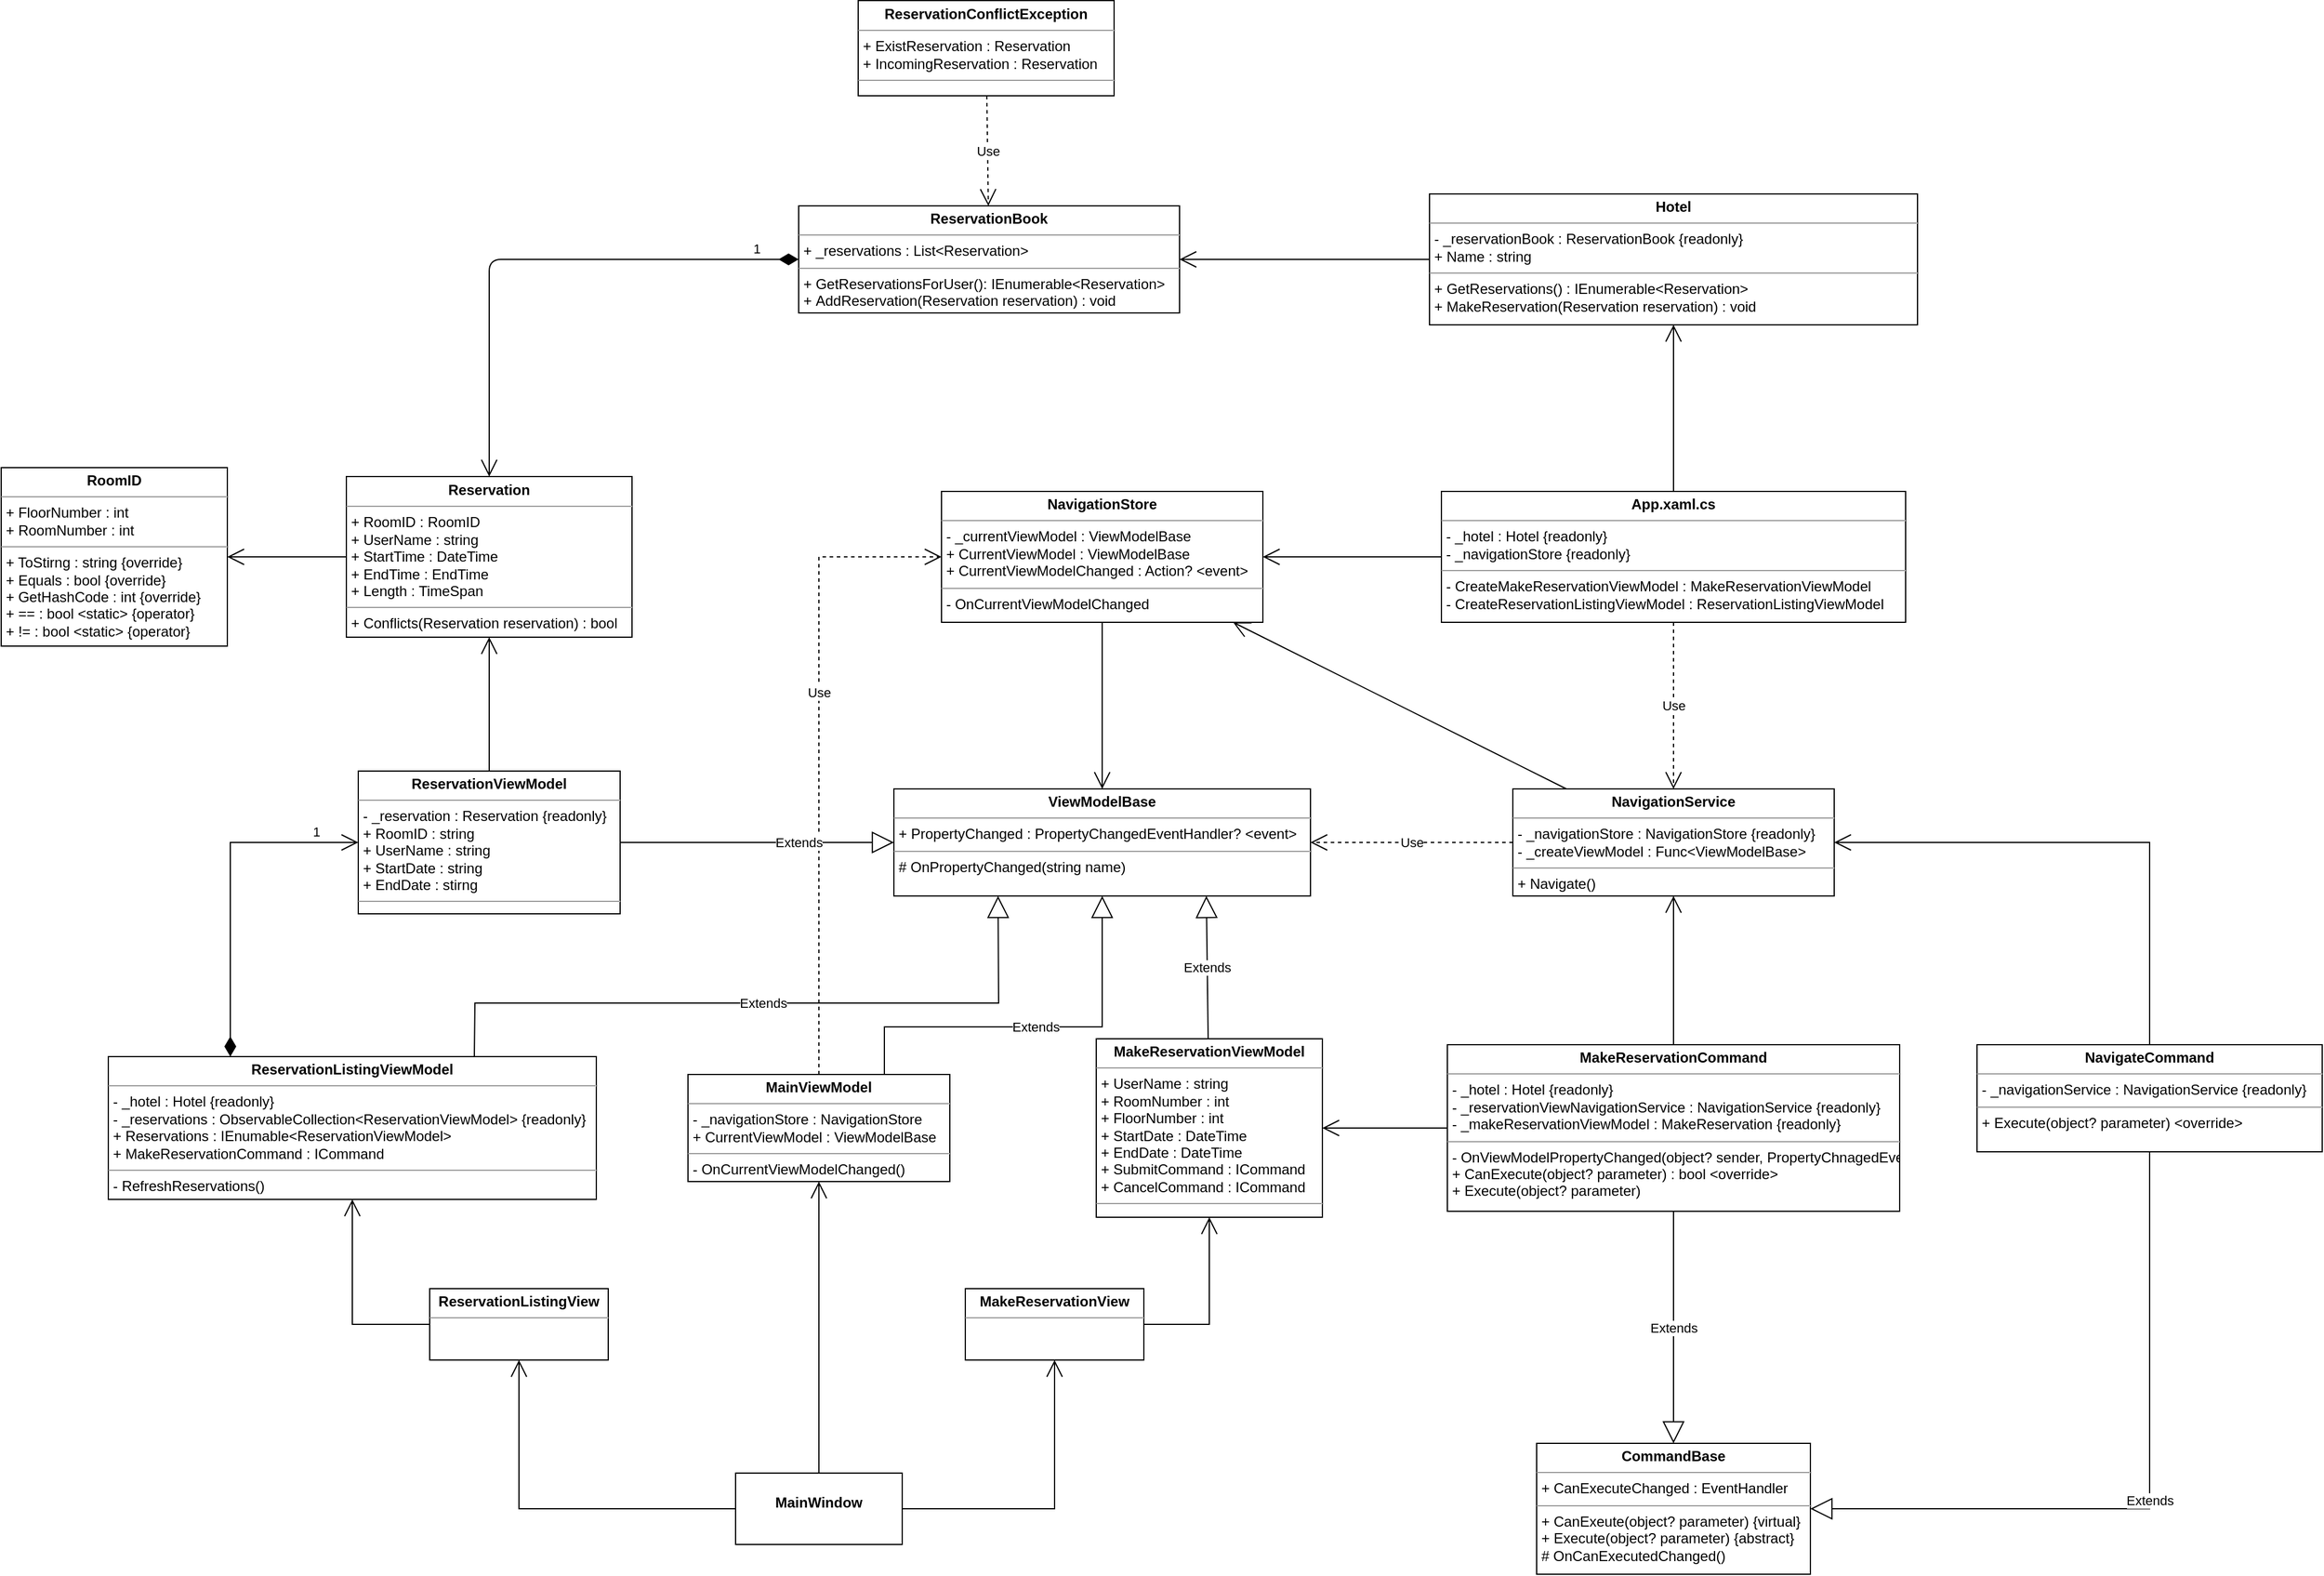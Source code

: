 <mxfile version="16.5.3" type="github">
  <diagram id="sOSbBrS7TzUkVfi462fL" name="Page-1">
    <mxGraphModel dx="3008" dy="831" grid="1" gridSize="10" guides="1" tooltips="1" connect="1" arrows="1" fold="1" page="1" pageScale="1" pageWidth="827" pageHeight="1169" math="0" shadow="0">
      <root>
        <mxCell id="0" />
        <mxCell id="1" parent="0" />
        <mxCell id="KVX-xqFQKd0io17M2iUF-1" value="&lt;p style=&quot;margin: 0px ; margin-top: 4px ; text-align: center&quot;&gt;&lt;b&gt;Hotel&lt;/b&gt;&lt;/p&gt;&lt;hr size=&quot;1&quot;&gt;&lt;p style=&quot;margin: 0px ; margin-left: 4px&quot;&gt;- _reservationBook : ReservationBook {readonly}&lt;/p&gt;&lt;p style=&quot;margin: 0px ; margin-left: 4px&quot;&gt;+ Name : string&lt;/p&gt;&lt;hr size=&quot;1&quot;&gt;&lt;p style=&quot;margin: 0px ; margin-left: 4px&quot;&gt;+ GetReservations() : IEnumerable&amp;lt;Reservation&amp;gt;&lt;/p&gt;&lt;p style=&quot;margin: 0px ; margin-left: 4px&quot;&gt;+ MakeReservation(Reservation reservation) : void&lt;/p&gt;" style="verticalAlign=top;align=left;overflow=fill;fontSize=12;fontFamily=Helvetica;html=1;" parent="1" vertex="1">
          <mxGeometry x="100" y="200" width="410" height="110" as="geometry" />
        </mxCell>
        <mxCell id="KVX-xqFQKd0io17M2iUF-2" value="&lt;p style=&quot;margin: 0px ; margin-top: 4px ; text-align: center&quot;&gt;&lt;b&gt;ReservationBook&lt;/b&gt;&lt;br&gt;&lt;/p&gt;&lt;hr size=&quot;1&quot;&gt;&lt;p style=&quot;margin: 0px ; margin-left: 4px&quot;&gt;+ _reservations : List&amp;lt;Reservation&amp;gt;&lt;/p&gt;&lt;hr size=&quot;1&quot;&gt;&lt;p style=&quot;margin: 0px ; margin-left: 4px&quot;&gt;+ GetReservationsForUser(): IEnumerable&amp;lt;Reservation&amp;gt;&lt;/p&gt;&lt;p style=&quot;margin: 0px ; margin-left: 4px&quot;&gt;+&amp;nbsp;AddReservation(Reservation reservation) : void&lt;/p&gt;" style="verticalAlign=top;align=left;overflow=fill;fontSize=12;fontFamily=Helvetica;html=1;" parent="1" vertex="1">
          <mxGeometry x="-430" y="210" width="320" height="90" as="geometry" />
        </mxCell>
        <mxCell id="KVX-xqFQKd0io17M2iUF-3" value="&lt;p style=&quot;margin: 0px ; margin-top: 4px ; text-align: center&quot;&gt;&lt;b&gt;RoomID&lt;/b&gt;&lt;/p&gt;&lt;hr size=&quot;1&quot;&gt;&lt;p style=&quot;margin: 0px ; margin-left: 4px&quot;&gt;+ FloorNumber : int&lt;/p&gt;&lt;p style=&quot;margin: 0px ; margin-left: 4px&quot;&gt;+ RoomNumber : int&lt;/p&gt;&lt;hr size=&quot;1&quot;&gt;&lt;p style=&quot;margin: 0px ; margin-left: 4px&quot;&gt;+ ToStirng : string {override}&lt;/p&gt;&lt;p style=&quot;margin: 0px ; margin-left: 4px&quot;&gt;+ Equals : bool {override}&lt;/p&gt;&lt;p style=&quot;margin: 0px ; margin-left: 4px&quot;&gt;+ GetHashCode : int {override}&lt;/p&gt;&lt;p style=&quot;margin: 0px ; margin-left: 4px&quot;&gt;+ == : bool &amp;lt;static&amp;gt; {operator}&lt;/p&gt;&lt;p style=&quot;margin: 0px ; margin-left: 4px&quot;&gt;+ != : bool &amp;lt;static&amp;gt; {operator}&lt;/p&gt;" style="verticalAlign=top;align=left;overflow=fill;fontSize=12;fontFamily=Helvetica;html=1;" parent="1" vertex="1">
          <mxGeometry x="-1100" y="430" width="190" height="150" as="geometry" />
        </mxCell>
        <mxCell id="KVX-xqFQKd0io17M2iUF-4" value="&lt;p style=&quot;margin: 0px ; margin-top: 4px ; text-align: center&quot;&gt;&lt;b&gt;Reservation&lt;/b&gt;&lt;/p&gt;&lt;hr size=&quot;1&quot;&gt;&lt;p style=&quot;margin: 0px ; margin-left: 4px&quot;&gt;+ RoomID : RoomID&lt;/p&gt;&lt;p style=&quot;margin: 0px ; margin-left: 4px&quot;&gt;+ UserName : string&lt;/p&gt;&lt;p style=&quot;margin: 0px ; margin-left: 4px&quot;&gt;+ StartTime : DateTime&lt;/p&gt;&lt;p style=&quot;margin: 0px ; margin-left: 4px&quot;&gt;+ EndTime : EndTime&lt;/p&gt;&lt;p style=&quot;margin: 0px ; margin-left: 4px&quot;&gt;+ Length : TimeSpan&lt;/p&gt;&lt;hr size=&quot;1&quot;&gt;&lt;p style=&quot;margin: 0px ; margin-left: 4px&quot;&gt;+ Conflicts(Reservation reservation) : bool&lt;/p&gt;" style="verticalAlign=top;align=left;overflow=fill;fontSize=12;fontFamily=Helvetica;html=1;" parent="1" vertex="1">
          <mxGeometry x="-810" y="437.5" width="240" height="135" as="geometry" />
        </mxCell>
        <mxCell id="KVX-xqFQKd0io17M2iUF-5" value="&lt;p style=&quot;margin: 0px ; margin-top: 4px ; text-align: center&quot;&gt;&lt;b&gt;ReservationConflictException&lt;/b&gt;&lt;/p&gt;&lt;hr size=&quot;1&quot;&gt;&lt;p style=&quot;margin: 0px ; margin-left: 4px&quot;&gt;+ ExistReservation : Reservation&lt;/p&gt;&lt;p style=&quot;margin: 0px ; margin-left: 4px&quot;&gt;+ IncomingReservation : Reservation&lt;/p&gt;&lt;hr size=&quot;1&quot;&gt;&lt;p style=&quot;margin: 0px ; margin-left: 4px&quot;&gt;&lt;br&gt;&lt;/p&gt;" style="verticalAlign=top;align=left;overflow=fill;fontSize=12;fontFamily=Helvetica;html=1;" parent="1" vertex="1">
          <mxGeometry x="-380" y="37.5" width="215" height="80" as="geometry" />
        </mxCell>
        <mxCell id="KVX-xqFQKd0io17M2iUF-18" value="Use" style="endArrow=open;endSize=12;dashed=1;html=1;" parent="1" source="KVX-xqFQKd0io17M2iUF-5" target="KVX-xqFQKd0io17M2iUF-2" edge="1">
          <mxGeometry width="160" relative="1" as="geometry">
            <mxPoint x="-240" y="280" as="sourcePoint" />
            <mxPoint x="-80" y="280" as="targetPoint" />
          </mxGeometry>
        </mxCell>
        <mxCell id="KVX-xqFQKd0io17M2iUF-22" value="1" style="endArrow=open;html=1;endSize=12;startArrow=diamondThin;startSize=14;startFill=1;edgeStyle=orthogonalEdgeStyle;align=left;verticalAlign=bottom;" parent="1" source="KVX-xqFQKd0io17M2iUF-2" target="KVX-xqFQKd0io17M2iUF-4" edge="1">
          <mxGeometry x="-0.819" relative="1" as="geometry">
            <mxPoint x="-540" y="280" as="sourcePoint" />
            <mxPoint x="-380" y="280" as="targetPoint" />
            <mxPoint as="offset" />
          </mxGeometry>
        </mxCell>
        <mxCell id="n4prjoQtgPTEG673dQ9--1" value="&lt;p style=&quot;margin: 0px ; margin-top: 4px ; text-align: center&quot;&gt;&lt;b&gt;App.xaml.cs&lt;/b&gt;&lt;/p&gt;&lt;hr size=&quot;1&quot;&gt;&lt;p style=&quot;margin: 0px ; margin-left: 4px&quot;&gt;- _hotel : Hotel {readonly}&lt;/p&gt;&lt;p style=&quot;margin: 0px ; margin-left: 4px&quot;&gt;- _navigationStore {readonly}&lt;/p&gt;&lt;hr size=&quot;1&quot;&gt;&lt;p style=&quot;margin: 0px ; margin-left: 4px&quot;&gt;- CreateMakeReservationViewModel : MakeReservationViewModel&lt;/p&gt;&lt;p style=&quot;margin: 0px ; margin-left: 4px&quot;&gt;- CreateReservationListingViewModel : ReservationListingViewModel&lt;/p&gt;" style="verticalAlign=top;align=left;overflow=fill;fontSize=12;fontFamily=Helvetica;html=1;" parent="1" vertex="1">
          <mxGeometry x="110" y="450" width="390" height="110" as="geometry" />
        </mxCell>
        <mxCell id="n4prjoQtgPTEG673dQ9--2" value="" style="endArrow=open;endFill=1;endSize=12;html=1;rounded=0;" parent="1" source="n4prjoQtgPTEG673dQ9--1" target="KVX-xqFQKd0io17M2iUF-1" edge="1">
          <mxGeometry width="160" relative="1" as="geometry">
            <mxPoint x="540" y="310" as="sourcePoint" />
            <mxPoint x="700" y="310" as="targetPoint" />
          </mxGeometry>
        </mxCell>
        <mxCell id="n4prjoQtgPTEG673dQ9--3" value="&lt;p style=&quot;margin: 0px ; margin-top: 4px ; text-align: center&quot;&gt;&lt;b&gt;NavigationStore&lt;/b&gt;&lt;/p&gt;&lt;hr size=&quot;1&quot;&gt;&lt;p style=&quot;margin: 0px ; margin-left: 4px&quot;&gt;- _currentViewModel : ViewModelBase&lt;/p&gt;&lt;p style=&quot;margin: 0px ; margin-left: 4px&quot;&gt;+ CurrentViewModel : ViewModelBase&lt;/p&gt;&lt;p style=&quot;margin: 0px ; margin-left: 4px&quot;&gt;+ CurrentViewModelChanged : Action? &amp;lt;event&amp;gt;&lt;/p&gt;&lt;hr size=&quot;1&quot;&gt;&lt;p style=&quot;margin: 0px ; margin-left: 4px&quot;&gt;- OnCurrentViewModelChanged&lt;/p&gt;" style="verticalAlign=top;align=left;overflow=fill;fontSize=12;fontFamily=Helvetica;html=1;" parent="1" vertex="1">
          <mxGeometry x="-310" y="450" width="270" height="110" as="geometry" />
        </mxCell>
        <mxCell id="n4prjoQtgPTEG673dQ9--4" value="" style="endArrow=open;endFill=1;endSize=12;html=1;rounded=0;" parent="1" source="n4prjoQtgPTEG673dQ9--1" target="n4prjoQtgPTEG673dQ9--3" edge="1">
          <mxGeometry width="160" relative="1" as="geometry">
            <mxPoint x="470" y="520" as="sourcePoint" />
            <mxPoint x="630" y="520" as="targetPoint" />
          </mxGeometry>
        </mxCell>
        <mxCell id="n4prjoQtgPTEG673dQ9--6" value="" style="endArrow=open;endFill=1;endSize=12;html=1;rounded=0;" parent="1" source="n4prjoQtgPTEG673dQ9--3" target="n4prjoQtgPTEG673dQ9--5" edge="1">
          <mxGeometry width="160" relative="1" as="geometry">
            <mxPoint x="470" y="520" as="sourcePoint" />
            <mxPoint x="630" y="520" as="targetPoint" />
          </mxGeometry>
        </mxCell>
        <mxCell id="n4prjoQtgPTEG673dQ9--7" value="" style="endArrow=open;endFill=1;endSize=12;html=1;rounded=0;" parent="1" source="KVX-xqFQKd0io17M2iUF-1" target="KVX-xqFQKd0io17M2iUF-2" edge="1">
          <mxGeometry width="160" relative="1" as="geometry">
            <mxPoint x="-380" y="180" as="sourcePoint" />
            <mxPoint x="-320" y="320" as="targetPoint" />
          </mxGeometry>
        </mxCell>
        <mxCell id="n4prjoQtgPTEG673dQ9--8" value="" style="endArrow=open;endFill=1;endSize=12;html=1;rounded=0;" parent="1" source="KVX-xqFQKd0io17M2iUF-4" target="KVX-xqFQKd0io17M2iUF-3" edge="1">
          <mxGeometry width="160" relative="1" as="geometry">
            <mxPoint x="-480" y="320" as="sourcePoint" />
            <mxPoint x="-320" y="320" as="targetPoint" />
          </mxGeometry>
        </mxCell>
        <mxCell id="n4prjoQtgPTEG673dQ9--9" value="&lt;p style=&quot;margin: 0px ; margin-top: 4px ; text-align: center&quot;&gt;&lt;b&gt;NavigationService&lt;/b&gt;&lt;/p&gt;&lt;hr size=&quot;1&quot;&gt;&lt;p style=&quot;margin: 0px ; margin-left: 4px&quot;&gt;- _navigationStore : NavigationStore {readonly}&lt;/p&gt;&lt;p style=&quot;margin: 0px ; margin-left: 4px&quot;&gt;- _createViewModel : Func&amp;lt;ViewModelBase&amp;gt;&lt;/p&gt;&lt;hr size=&quot;1&quot;&gt;&lt;p style=&quot;margin: 0px ; margin-left: 4px&quot;&gt;+ Navigate()&lt;/p&gt;" style="verticalAlign=top;align=left;overflow=fill;fontSize=12;fontFamily=Helvetica;html=1;" parent="1" vertex="1">
          <mxGeometry x="170" y="700" width="270" height="90" as="geometry" />
        </mxCell>
        <mxCell id="n4prjoQtgPTEG673dQ9--11" value="" style="endArrow=open;endFill=1;endSize=12;html=1;rounded=0;" parent="1" source="n4prjoQtgPTEG673dQ9--9" target="n4prjoQtgPTEG673dQ9--3" edge="1">
          <mxGeometry width="160" relative="1" as="geometry">
            <mxPoint x="470" y="720" as="sourcePoint" />
            <mxPoint x="630" y="720" as="targetPoint" />
          </mxGeometry>
        </mxCell>
        <mxCell id="n4prjoQtgPTEG673dQ9--12" value="Use" style="endArrow=open;endSize=12;dashed=1;html=1;rounded=0;" parent="1" source="n4prjoQtgPTEG673dQ9--1" target="n4prjoQtgPTEG673dQ9--9" edge="1">
          <mxGeometry width="160" relative="1" as="geometry">
            <mxPoint x="540" y="710" as="sourcePoint" />
            <mxPoint x="700" y="710" as="targetPoint" />
          </mxGeometry>
        </mxCell>
        <mxCell id="n4prjoQtgPTEG673dQ9--16" value="&lt;p style=&quot;margin: 0px ; margin-top: 4px ; text-align: center&quot;&gt;&lt;b&gt;ReservationListingView&lt;/b&gt;&lt;/p&gt;&lt;hr size=&quot;1&quot;&gt;&lt;div style=&quot;height: 2px&quot;&gt;&lt;/div&gt;" style="verticalAlign=top;align=left;overflow=fill;fontSize=12;fontFamily=Helvetica;html=1;" parent="1" vertex="1">
          <mxGeometry x="-740" y="1120" width="150" height="60" as="geometry" />
        </mxCell>
        <mxCell id="n4prjoQtgPTEG673dQ9--17" value="&lt;p style=&quot;margin: 0px ; margin-top: 4px ; text-align: center&quot;&gt;&lt;br&gt;&lt;b&gt;MainWindow&lt;/b&gt;&lt;/p&gt;" style="verticalAlign=top;align=left;overflow=fill;fontSize=12;fontFamily=Helvetica;html=1;" parent="1" vertex="1">
          <mxGeometry x="-483" y="1275" width="140" height="60" as="geometry" />
        </mxCell>
        <mxCell id="n4prjoQtgPTEG673dQ9--18" value="" style="endArrow=open;endFill=1;endSize=12;html=1;rounded=0;exitX=0;exitY=0.5;exitDx=0;exitDy=0;" parent="1" source="n4prjoQtgPTEG673dQ9--17" target="n4prjoQtgPTEG673dQ9--16" edge="1">
          <mxGeometry width="160" relative="1" as="geometry">
            <mxPoint x="-350" y="1410" as="sourcePoint" />
            <mxPoint x="-190" y="1410" as="targetPoint" />
            <Array as="points">
              <mxPoint x="-665" y="1305" />
            </Array>
          </mxGeometry>
        </mxCell>
        <mxCell id="n4prjoQtgPTEG673dQ9--19" value="" style="endArrow=open;endFill=1;endSize=12;html=1;rounded=0;exitX=1;exitY=0.5;exitDx=0;exitDy=0;" parent="1" source="n4prjoQtgPTEG673dQ9--17" target="n4prjoQtgPTEG673dQ9--21" edge="1">
          <mxGeometry width="160" relative="1" as="geometry">
            <mxPoint x="-350" y="1410" as="sourcePoint" />
            <mxPoint x="-414" y="1190" as="targetPoint" />
            <Array as="points">
              <mxPoint x="-215" y="1305" />
            </Array>
          </mxGeometry>
        </mxCell>
        <mxCell id="n4prjoQtgPTEG673dQ9--20" value="&lt;p style=&quot;margin: 0px ; margin-top: 4px ; text-align: center&quot;&gt;&lt;b&gt;MainViewModel&lt;/b&gt;&lt;/p&gt;&lt;hr size=&quot;1&quot;&gt;&lt;p style=&quot;margin: 0px ; margin-left: 4px&quot;&gt;- _navigationStore : NavigationStore&lt;/p&gt;&lt;p style=&quot;margin: 0px ; margin-left: 4px&quot;&gt;+ CurrentViewModel : ViewModelBase&lt;/p&gt;&lt;hr size=&quot;1&quot;&gt;&lt;p style=&quot;margin: 0px ; margin-left: 4px&quot;&gt;- OnCurrentViewModelChanged()&lt;/p&gt;" style="verticalAlign=top;align=left;overflow=fill;fontSize=12;fontFamily=Helvetica;html=1;" parent="1" vertex="1">
          <mxGeometry x="-523" y="940" width="220" height="90" as="geometry" />
        </mxCell>
        <mxCell id="n4prjoQtgPTEG673dQ9--21" value="&lt;p style=&quot;margin: 0px ; margin-top: 4px ; text-align: center&quot;&gt;&lt;b&gt;MakeReservationView&lt;/b&gt;&lt;br&gt;&lt;/p&gt;&lt;hr size=&quot;1&quot;&gt;&lt;div style=&quot;height: 2px&quot;&gt;&lt;/div&gt;" style="verticalAlign=top;align=left;overflow=fill;fontSize=12;fontFamily=Helvetica;html=1;" parent="1" vertex="1">
          <mxGeometry x="-290" y="1120" width="150" height="60" as="geometry" />
        </mxCell>
        <mxCell id="n4prjoQtgPTEG673dQ9--22" value="Use" style="endArrow=open;endSize=12;dashed=1;html=1;rounded=0;" parent="1" source="n4prjoQtgPTEG673dQ9--20" target="n4prjoQtgPTEG673dQ9--3" edge="1">
          <mxGeometry x="0.196" width="160" relative="1" as="geometry">
            <mxPoint x="20" y="820" as="sourcePoint" />
            <mxPoint x="180" y="820" as="targetPoint" />
            <Array as="points">
              <mxPoint x="-413" y="505" />
            </Array>
            <mxPoint as="offset" />
          </mxGeometry>
        </mxCell>
        <mxCell id="n4prjoQtgPTEG673dQ9--5" value="&lt;p style=&quot;margin: 0px ; margin-top: 4px ; text-align: center&quot;&gt;&lt;b&gt;ViewModelBase&lt;/b&gt;&lt;/p&gt;&lt;hr size=&quot;1&quot;&gt;&lt;p style=&quot;margin: 0px ; margin-left: 4px&quot;&gt;+ PropertyChanged : PropertyChangedEventHandler? &amp;lt;event&amp;gt;&lt;/p&gt;&lt;hr size=&quot;1&quot;&gt;&lt;p style=&quot;margin: 0px ; margin-left: 4px&quot;&gt;# OnPropertyChanged(string name)&lt;/p&gt;" style="verticalAlign=top;align=left;overflow=fill;fontSize=12;fontFamily=Helvetica;html=1;" parent="1" vertex="1">
          <mxGeometry x="-350" y="700" width="350" height="90" as="geometry" />
        </mxCell>
        <mxCell id="n4prjoQtgPTEG673dQ9--24" value="" style="endArrow=open;endFill=1;endSize=12;html=1;rounded=0;" parent="1" source="n4prjoQtgPTEG673dQ9--17" target="n4prjoQtgPTEG673dQ9--20" edge="1">
          <mxGeometry width="160" relative="1" as="geometry">
            <mxPoint x="-150" y="920" as="sourcePoint" />
            <mxPoint x="10" y="920" as="targetPoint" />
          </mxGeometry>
        </mxCell>
        <mxCell id="n4prjoQtgPTEG673dQ9--25" value="&lt;p style=&quot;margin: 0px ; margin-top: 4px ; text-align: center&quot;&gt;&lt;b&gt;MakeReservationViewModel&lt;/b&gt;&lt;/p&gt;&lt;hr size=&quot;1&quot;&gt;&lt;p style=&quot;margin: 0px ; margin-left: 4px&quot;&gt;+ UserName : string&lt;/p&gt;&lt;p style=&quot;margin: 0px ; margin-left: 4px&quot;&gt;+ RoomNumber : int&lt;/p&gt;&lt;p style=&quot;margin: 0px ; margin-left: 4px&quot;&gt;+ FloorNumber : int&lt;/p&gt;&lt;p style=&quot;margin: 0px ; margin-left: 4px&quot;&gt;+ StartDate : DateTime&lt;/p&gt;&lt;p style=&quot;margin: 0px ; margin-left: 4px&quot;&gt;+ EndDate : DateTime&lt;/p&gt;&lt;p style=&quot;margin: 0px ; margin-left: 4px&quot;&gt;+ SubmitCommand : ICommand&lt;/p&gt;&lt;p style=&quot;margin: 0px ; margin-left: 4px&quot;&gt;+ CancelCommand : ICommand&lt;/p&gt;&lt;hr size=&quot;1&quot;&gt;&lt;p style=&quot;margin: 0px ; margin-left: 4px&quot;&gt;&lt;br&gt;&lt;/p&gt;" style="verticalAlign=top;align=left;overflow=fill;fontSize=12;fontFamily=Helvetica;html=1;" parent="1" vertex="1">
          <mxGeometry x="-180" y="910" width="190" height="150" as="geometry" />
        </mxCell>
        <mxCell id="n4prjoQtgPTEG673dQ9--26" value="" style="endArrow=open;endFill=1;endSize=12;html=1;rounded=0;exitX=1;exitY=0.5;exitDx=0;exitDy=0;" parent="1" source="n4prjoQtgPTEG673dQ9--21" target="n4prjoQtgPTEG673dQ9--25" edge="1">
          <mxGeometry width="160" relative="1" as="geometry">
            <mxPoint x="-150" y="920" as="sourcePoint" />
            <mxPoint x="10" y="920" as="targetPoint" />
            <Array as="points">
              <mxPoint x="-85" y="1150" />
            </Array>
          </mxGeometry>
        </mxCell>
        <mxCell id="n4prjoQtgPTEG673dQ9--27" value="Extends" style="endArrow=block;endSize=16;endFill=0;html=1;rounded=0;entryX=0.75;entryY=1;entryDx=0;entryDy=0;" parent="1" source="n4prjoQtgPTEG673dQ9--25" target="n4prjoQtgPTEG673dQ9--5" edge="1">
          <mxGeometry width="160" relative="1" as="geometry">
            <mxPoint x="-150" y="920" as="sourcePoint" />
            <mxPoint x="10" y="920" as="targetPoint" />
          </mxGeometry>
        </mxCell>
        <mxCell id="n4prjoQtgPTEG673dQ9--28" value="&lt;p style=&quot;margin: 0px ; margin-top: 4px ; text-align: center&quot;&gt;&lt;b&gt;ReservationListingViewModel&lt;/b&gt;&lt;/p&gt;&lt;hr size=&quot;1&quot;&gt;&lt;p style=&quot;margin: 0px ; margin-left: 4px&quot;&gt;- _hotel : Hotel {readonly}&lt;/p&gt;&lt;p style=&quot;margin: 0px ; margin-left: 4px&quot;&gt;- _reservations : ObservableCollection&amp;lt;ReservationViewModel&amp;gt; {readonly}&lt;/p&gt;&lt;p style=&quot;margin: 0px ; margin-left: 4px&quot;&gt;+ Reservations : IEnumable&amp;lt;ReservationViewModel&amp;gt;&lt;/p&gt;&lt;p style=&quot;margin: 0px ; margin-left: 4px&quot;&gt;+ MakeReservationCommand : ICommand&lt;/p&gt;&lt;hr size=&quot;1&quot;&gt;&lt;p style=&quot;margin: 0px ; margin-left: 4px&quot;&gt;- RefreshReservations()&lt;/p&gt;" style="verticalAlign=top;align=left;overflow=fill;fontSize=12;fontFamily=Helvetica;html=1;" parent="1" vertex="1">
          <mxGeometry x="-1010" y="925" width="410" height="120" as="geometry" />
        </mxCell>
        <mxCell id="n4prjoQtgPTEG673dQ9--29" value="" style="endArrow=open;endFill=1;endSize=12;html=1;rounded=0;exitX=0;exitY=0.5;exitDx=0;exitDy=0;" parent="1" source="n4prjoQtgPTEG673dQ9--16" target="n4prjoQtgPTEG673dQ9--28" edge="1">
          <mxGeometry width="160" relative="1" as="geometry">
            <mxPoint x="-150" y="1020" as="sourcePoint" />
            <mxPoint x="10" y="1020" as="targetPoint" />
            <Array as="points">
              <mxPoint x="-805" y="1150" />
            </Array>
          </mxGeometry>
        </mxCell>
        <mxCell id="n4prjoQtgPTEG673dQ9--31" value="&lt;p style=&quot;margin: 0px ; margin-top: 4px ; text-align: center&quot;&gt;&lt;b&gt;ReservationViewModel&lt;/b&gt;&lt;/p&gt;&lt;hr size=&quot;1&quot;&gt;&lt;p style=&quot;margin: 0px ; margin-left: 4px&quot;&gt;- _reservation : Reservation {readonly}&lt;/p&gt;&lt;p style=&quot;margin: 0px ; margin-left: 4px&quot;&gt;+ RoomID : string&lt;/p&gt;&lt;p style=&quot;margin: 0px ; margin-left: 4px&quot;&gt;+ UserName : string&lt;/p&gt;&lt;p style=&quot;margin: 0px ; margin-left: 4px&quot;&gt;+ StartDate : string&lt;/p&gt;&lt;p style=&quot;margin: 0px ; margin-left: 4px&quot;&gt;+ EndDate : stirng&lt;/p&gt;&lt;hr size=&quot;1&quot;&gt;&lt;p style=&quot;margin: 0px ; margin-left: 4px&quot;&gt;&lt;br&gt;&lt;/p&gt;" style="verticalAlign=top;align=left;overflow=fill;fontSize=12;fontFamily=Helvetica;html=1;" parent="1" vertex="1">
          <mxGeometry x="-800" y="685" width="220" height="120" as="geometry" />
        </mxCell>
        <mxCell id="n4prjoQtgPTEG673dQ9--32" value="" style="endArrow=open;endFill=1;endSize=12;html=1;rounded=0;" parent="1" source="n4prjoQtgPTEG673dQ9--31" target="KVX-xqFQKd0io17M2iUF-4" edge="1">
          <mxGeometry width="160" relative="1" as="geometry">
            <mxPoint x="-640" y="820" as="sourcePoint" />
            <mxPoint x="-480" y="820" as="targetPoint" />
          </mxGeometry>
        </mxCell>
        <mxCell id="n4prjoQtgPTEG673dQ9--33" value="Extends" style="endArrow=block;endSize=16;endFill=0;html=1;rounded=0;" parent="1" source="n4prjoQtgPTEG673dQ9--31" target="n4prjoQtgPTEG673dQ9--5" edge="1">
          <mxGeometry x="0.304" width="160" relative="1" as="geometry">
            <mxPoint x="-640" y="820" as="sourcePoint" />
            <mxPoint x="-480" y="820" as="targetPoint" />
            <mxPoint as="offset" />
          </mxGeometry>
        </mxCell>
        <mxCell id="n4prjoQtgPTEG673dQ9--36" value="Extends" style="endArrow=block;endSize=16;endFill=0;html=1;rounded=0;exitX=0.75;exitY=0;exitDx=0;exitDy=0;entryX=0.25;entryY=1;entryDx=0;entryDy=0;" parent="1" source="n4prjoQtgPTEG673dQ9--28" target="n4prjoQtgPTEG673dQ9--5" edge="1">
          <mxGeometry width="160" relative="1" as="geometry">
            <mxPoint x="-620" y="820" as="sourcePoint" />
            <mxPoint x="-460" y="820" as="targetPoint" />
            <Array as="points">
              <mxPoint x="-702" y="880" />
              <mxPoint x="-262" y="880" />
            </Array>
          </mxGeometry>
        </mxCell>
        <mxCell id="n4prjoQtgPTEG673dQ9--37" value="Extends" style="endArrow=block;endSize=16;endFill=0;html=1;rounded=0;exitX=0.75;exitY=0;exitDx=0;exitDy=0;entryX=0.5;entryY=1;entryDx=0;entryDy=0;" parent="1" source="n4prjoQtgPTEG673dQ9--20" target="n4prjoQtgPTEG673dQ9--5" edge="1">
          <mxGeometry width="160" relative="1" as="geometry">
            <mxPoint x="-620" y="820" as="sourcePoint" />
            <mxPoint x="-460" y="820" as="targetPoint" />
            <Array as="points">
              <mxPoint x="-358" y="900" />
              <mxPoint x="-175" y="900" />
            </Array>
          </mxGeometry>
        </mxCell>
        <mxCell id="7i080NomIUVZjMqJuJ5p-1" value="1" style="endArrow=open;html=1;endSize=12;startArrow=diamondThin;startSize=14;startFill=1;edgeStyle=orthogonalEdgeStyle;align=left;verticalAlign=bottom;rounded=0;exitX=0.25;exitY=0;exitDx=0;exitDy=0;entryX=0;entryY=0.5;entryDx=0;entryDy=0;" edge="1" parent="1" source="n4prjoQtgPTEG673dQ9--28" target="n4prjoQtgPTEG673dQ9--31">
          <mxGeometry x="0.712" relative="1" as="geometry">
            <mxPoint x="-580" y="620" as="sourcePoint" />
            <mxPoint x="-420" y="620" as="targetPoint" />
            <mxPoint x="1" as="offset" />
          </mxGeometry>
        </mxCell>
        <mxCell id="7i080NomIUVZjMqJuJ5p-2" value="Use" style="endArrow=open;endSize=12;dashed=1;html=1;rounded=0;" edge="1" parent="1" source="n4prjoQtgPTEG673dQ9--9" target="n4prjoQtgPTEG673dQ9--5">
          <mxGeometry width="160" relative="1" as="geometry">
            <mxPoint x="-150" y="780" as="sourcePoint" />
            <mxPoint x="10" y="780" as="targetPoint" />
          </mxGeometry>
        </mxCell>
        <mxCell id="7i080NomIUVZjMqJuJ5p-3" value="&lt;p style=&quot;margin: 0px ; margin-top: 4px ; text-align: center&quot;&gt;&lt;b&gt;CommandBase&lt;/b&gt;&lt;/p&gt;&lt;hr size=&quot;1&quot;&gt;&lt;p style=&quot;margin: 0px ; margin-left: 4px&quot;&gt;+ CanExecuteChanged : EventHandler&lt;/p&gt;&lt;hr size=&quot;1&quot;&gt;&lt;p style=&quot;margin: 0px ; margin-left: 4px&quot;&gt;+ CanExeute(object? parameter) {virtual}&lt;/p&gt;&lt;p style=&quot;margin: 0px ; margin-left: 4px&quot;&gt;+ Execute(object? parameter) {abstract}&lt;/p&gt;&lt;p style=&quot;margin: 0px ; margin-left: 4px&quot;&gt;# OnCanExecutedChanged()&lt;/p&gt;" style="verticalAlign=top;align=left;overflow=fill;fontSize=12;fontFamily=Helvetica;html=1;" vertex="1" parent="1">
          <mxGeometry x="190" y="1250" width="230" height="110" as="geometry" />
        </mxCell>
        <mxCell id="7i080NomIUVZjMqJuJ5p-4" value="&lt;p style=&quot;margin: 0px ; margin-top: 4px ; text-align: center&quot;&gt;&lt;b&gt;MakeReservationCommand&lt;/b&gt;&lt;/p&gt;&lt;hr size=&quot;1&quot;&gt;&lt;p style=&quot;margin: 0px ; margin-left: 4px&quot;&gt;- _hotel : Hotel {readonly}&lt;/p&gt;&lt;p style=&quot;margin: 0px ; margin-left: 4px&quot;&gt;- _reservationViewNavigationService : NavigationService {readonly}&lt;/p&gt;&lt;p style=&quot;margin: 0px ; margin-left: 4px&quot;&gt;- _makeReservationViewModel : MakeReservation {readonly}&lt;/p&gt;&lt;hr size=&quot;1&quot;&gt;&lt;p style=&quot;margin: 0px ; margin-left: 4px&quot;&gt;- OnViewModelPropertyChanged(object? sender, PropertyChnagedEventArgs e)&lt;/p&gt;&lt;p style=&quot;margin: 0px ; margin-left: 4px&quot;&gt;+ CanExecute(object? parameter) : bool &amp;lt;override&amp;gt;&lt;/p&gt;&lt;p style=&quot;margin: 0px ; margin-left: 4px&quot;&gt;+ Execute(object? parameter)&lt;/p&gt;" style="verticalAlign=top;align=left;overflow=fill;fontSize=12;fontFamily=Helvetica;html=1;" vertex="1" parent="1">
          <mxGeometry x="115" y="915" width="380" height="140" as="geometry" />
        </mxCell>
        <mxCell id="7i080NomIUVZjMqJuJ5p-5" value="Extends" style="endArrow=block;endSize=16;endFill=0;html=1;rounded=0;" edge="1" parent="1" source="7i080NomIUVZjMqJuJ5p-4" target="7i080NomIUVZjMqJuJ5p-3">
          <mxGeometry width="160" relative="1" as="geometry">
            <mxPoint x="-10" y="1160" as="sourcePoint" />
            <mxPoint x="150" y="1160" as="targetPoint" />
          </mxGeometry>
        </mxCell>
        <mxCell id="7i080NomIUVZjMqJuJ5p-6" value="" style="endArrow=open;endFill=1;endSize=12;html=1;rounded=0;" edge="1" parent="1" source="7i080NomIUVZjMqJuJ5p-4" target="n4prjoQtgPTEG673dQ9--25">
          <mxGeometry width="160" relative="1" as="geometry">
            <mxPoint x="-10" y="1160" as="sourcePoint" />
            <mxPoint x="150" y="1160" as="targetPoint" />
          </mxGeometry>
        </mxCell>
        <mxCell id="7i080NomIUVZjMqJuJ5p-7" value="&lt;p style=&quot;margin: 0px ; margin-top: 4px ; text-align: center&quot;&gt;&lt;b&gt;NavigateCommand&lt;/b&gt;&lt;/p&gt;&lt;hr size=&quot;1&quot;&gt;&lt;p style=&quot;margin: 0px ; margin-left: 4px&quot;&gt;- _navigationService : NavigationService {readonly}&lt;/p&gt;&lt;hr size=&quot;1&quot;&gt;&lt;p style=&quot;margin: 0px ; margin-left: 4px&quot;&gt;+ Execute(object? parameter) &amp;lt;override&amp;gt;&lt;/p&gt;" style="verticalAlign=top;align=left;overflow=fill;fontSize=12;fontFamily=Helvetica;html=1;" vertex="1" parent="1">
          <mxGeometry x="560" y="915" width="290" height="90" as="geometry" />
        </mxCell>
        <mxCell id="7i080NomIUVZjMqJuJ5p-8" value="Extends" style="endArrow=block;endSize=16;endFill=0;html=1;rounded=0;entryX=1;entryY=0.5;entryDx=0;entryDy=0;" edge="1" parent="1" source="7i080NomIUVZjMqJuJ5p-7" target="7i080NomIUVZjMqJuJ5p-3">
          <mxGeometry width="160" relative="1" as="geometry">
            <mxPoint x="340" y="1160" as="sourcePoint" />
            <mxPoint x="500" y="1160" as="targetPoint" />
            <Array as="points">
              <mxPoint x="705" y="1305" />
            </Array>
          </mxGeometry>
        </mxCell>
        <mxCell id="7i080NomIUVZjMqJuJ5p-9" value="" style="endArrow=open;endFill=1;endSize=12;html=1;rounded=0;" edge="1" parent="1" source="7i080NomIUVZjMqJuJ5p-7" target="n4prjoQtgPTEG673dQ9--9">
          <mxGeometry width="160" relative="1" as="geometry">
            <mxPoint x="340" y="780" as="sourcePoint" />
            <mxPoint x="680" y="790" as="targetPoint" />
            <Array as="points">
              <mxPoint x="705" y="745" />
            </Array>
          </mxGeometry>
        </mxCell>
        <mxCell id="7i080NomIUVZjMqJuJ5p-10" value="" style="endArrow=open;endFill=1;endSize=12;html=1;rounded=0;exitX=0.5;exitY=0;exitDx=0;exitDy=0;" edge="1" parent="1" source="7i080NomIUVZjMqJuJ5p-4" target="n4prjoQtgPTEG673dQ9--9">
          <mxGeometry width="160" relative="1" as="geometry">
            <mxPoint x="340" y="910" as="sourcePoint" />
            <mxPoint x="500" y="910" as="targetPoint" />
          </mxGeometry>
        </mxCell>
      </root>
    </mxGraphModel>
  </diagram>
</mxfile>
